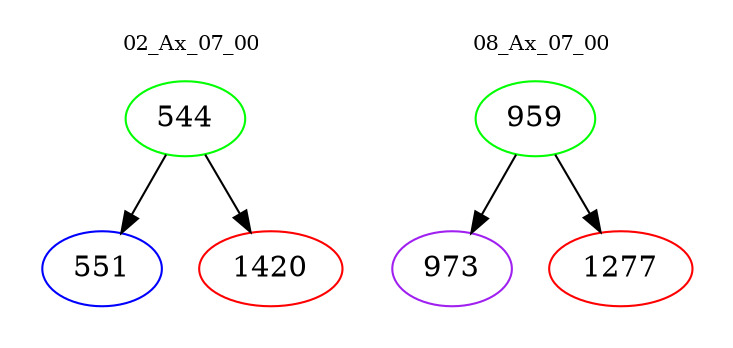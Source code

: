digraph{
subgraph cluster_0 {
color = white
label = "02_Ax_07_00";
fontsize=10;
T0_544 [label="544", color="green"]
T0_544 -> T0_551 [color="black"]
T0_551 [label="551", color="blue"]
T0_544 -> T0_1420 [color="black"]
T0_1420 [label="1420", color="red"]
}
subgraph cluster_1 {
color = white
label = "08_Ax_07_00";
fontsize=10;
T1_959 [label="959", color="green"]
T1_959 -> T1_973 [color="black"]
T1_973 [label="973", color="purple"]
T1_959 -> T1_1277 [color="black"]
T1_1277 [label="1277", color="red"]
}
}
